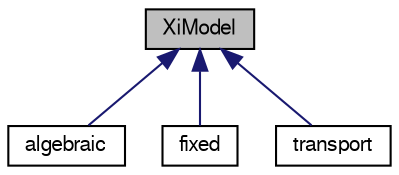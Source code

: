 digraph "XiModel"
{
  bgcolor="transparent";
  edge [fontname="FreeSans",fontsize="10",labelfontname="FreeSans",labelfontsize="10"];
  node [fontname="FreeSans",fontsize="10",shape=record];
  Node0 [label="XiModel",height=0.2,width=0.4,color="black", fillcolor="grey75", style="filled", fontcolor="black"];
  Node0 -> Node1 [dir="back",color="midnightblue",fontsize="10",style="solid",fontname="FreeSans"];
  Node1 [label="algebraic",height=0.2,width=0.4,color="black",URL="$a31838.html",tooltip="Simple algebraic model for Xi based on Gulders correlation with a linear correction function to give ..."];
  Node0 -> Node2 [dir="back",color="midnightblue",fontsize="10",style="solid",fontname="FreeSans"];
  Node2 [label="fixed",height=0.2,width=0.4,color="black",URL="$a31842.html",tooltip="Fixed value model for Xi. See XiModel.H for more details on flame wrinkling modelling. "];
  Node0 -> Node3 [dir="back",color="midnightblue",fontsize="10",style="solid",fontname="FreeSans"];
  Node3 [label="transport",height=0.2,width=0.4,color="black",URL="$a31846.html",tooltip="Simple transport model for Xi based on Gulders correlation with a linear correction function to give ..."];
}
